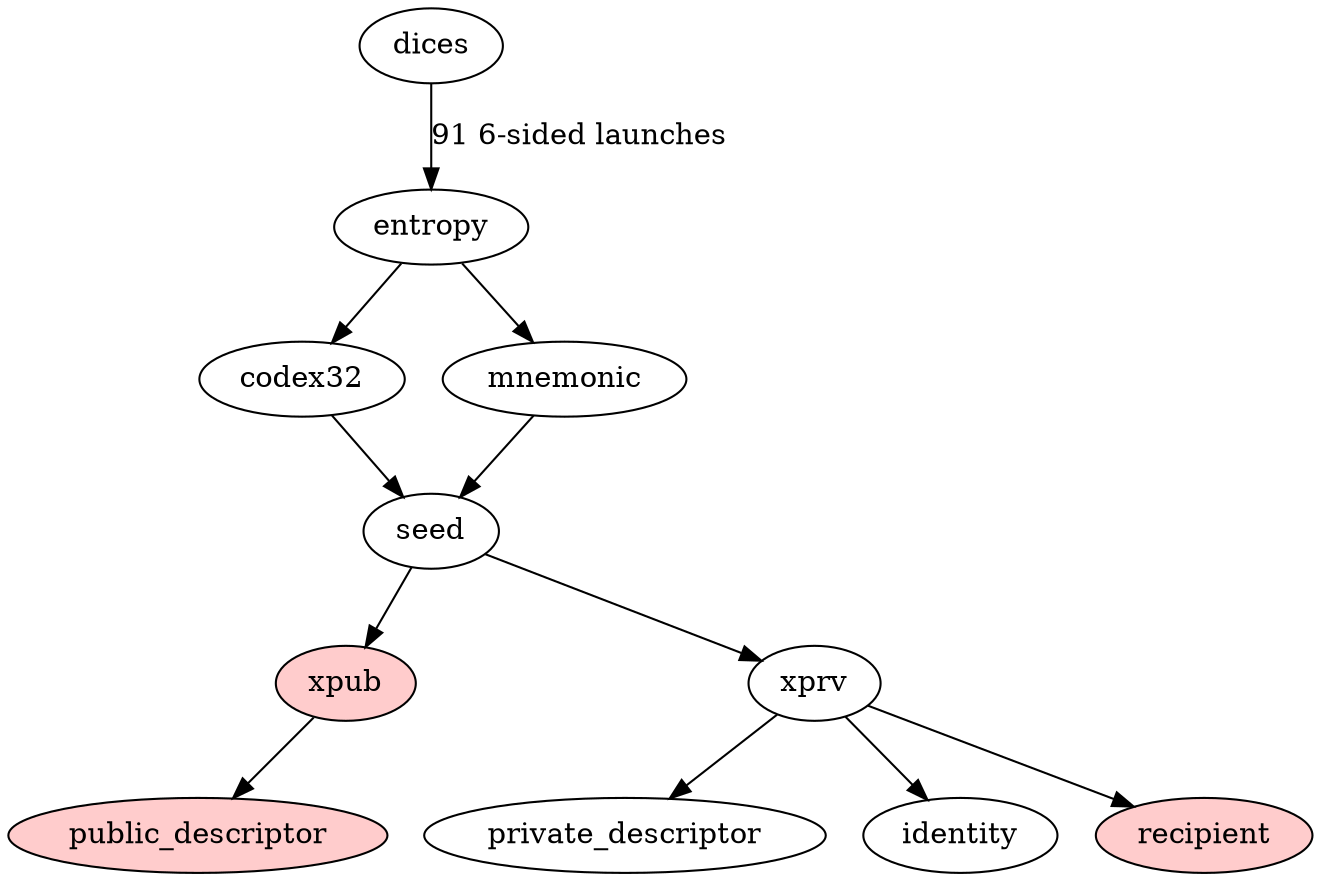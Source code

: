 digraph G {
    
    dices -> entropy[label="91 6-sided launches"]
    entropy -> codex32
    entropy -> mnemonic
    codex32 -> seed
    mnemonic -> seed
    seed -> xpub
    xpub -> public_descriptor
    seed -> xprv
    xprv -> private_descriptor
    xprv -> identity
    xprv -> recipient
    
    public_descriptor [style=filled, fillcolor="#ffcccc"] ;
    xpub [style=filled, fillcolor="#ffcccc"] ;
    recipient [style=filled, fillcolor="#ffcccc"] ;

}

